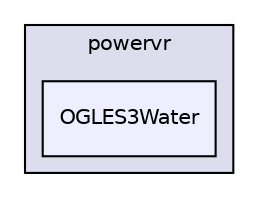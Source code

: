 digraph "PVR/SDK_3.4/Examples/Advanced/Water/OGLES3/Build/Android/src/com/powervr/OGLES3Water" {
  compound=true
  node [ fontsize="10", fontname="Helvetica"];
  edge [ labelfontsize="10", labelfontname="Helvetica"];
  subgraph clusterdir_356299b22f79ecaf82601702e0dfe947 {
    graph [ bgcolor="#ddddee", pencolor="black", label="powervr" fontname="Helvetica", fontsize="10", URL="dir_356299b22f79ecaf82601702e0dfe947.html"]
  dir_7c50b27f18c350035956c9832859a651 [shape=box, label="OGLES3Water", style="filled", fillcolor="#eeeeff", pencolor="black", URL="dir_7c50b27f18c350035956c9832859a651.html"];
  }
}
